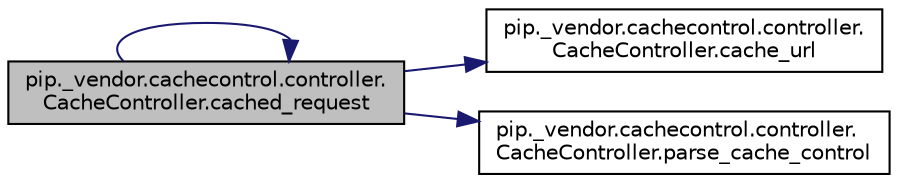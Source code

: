 digraph "pip._vendor.cachecontrol.controller.CacheController.cached_request"
{
 // LATEX_PDF_SIZE
  edge [fontname="Helvetica",fontsize="10",labelfontname="Helvetica",labelfontsize="10"];
  node [fontname="Helvetica",fontsize="10",shape=record];
  rankdir="LR";
  Node1 [label="pip._vendor.cachecontrol.controller.\lCacheController.cached_request",height=0.2,width=0.4,color="black", fillcolor="grey75", style="filled", fontcolor="black",tooltip=" "];
  Node1 -> Node2 [color="midnightblue",fontsize="10",style="solid",fontname="Helvetica"];
  Node2 [label="pip._vendor.cachecontrol.controller.\lCacheController.cache_url",height=0.2,width=0.4,color="black", fillcolor="white", style="filled",URL="$d4/d39/classpip_1_1__vendor_1_1cachecontrol_1_1controller_1_1_cache_controller.html#ab7c0ebe8723b397e17679d84e8b658f9",tooltip=" "];
  Node1 -> Node1 [color="midnightblue",fontsize="10",style="solid",fontname="Helvetica"];
  Node1 -> Node3 [color="midnightblue",fontsize="10",style="solid",fontname="Helvetica"];
  Node3 [label="pip._vendor.cachecontrol.controller.\lCacheController.parse_cache_control",height=0.2,width=0.4,color="black", fillcolor="white", style="filled",URL="$d4/d39/classpip_1_1__vendor_1_1cachecontrol_1_1controller_1_1_cache_controller.html#a455da23c667cf8b5d9264b95ea27b554",tooltip=" "];
}
